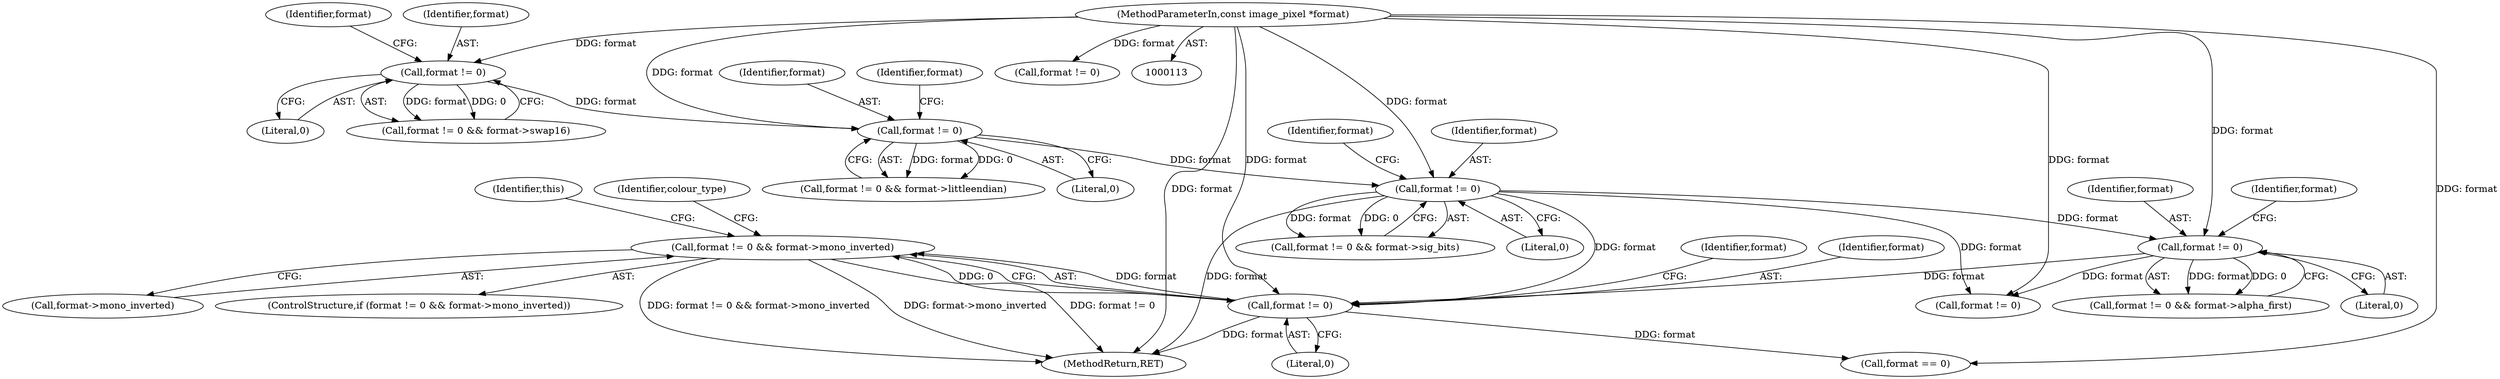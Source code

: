 digraph "0_Android_9d4853418ab2f754c2b63e091c29c5529b8b86ca_51@pointer" {
"1000379" [label="(Call,format != 0 && format->mono_inverted)"];
"1000380" [label="(Call,format != 0)"];
"1000283" [label="(Call,format != 0)"];
"1000165" [label="(Call,format != 0)"];
"1000155" [label="(Call,format != 0)"];
"1000145" [label="(Call,format != 0)"];
"1000120" [label="(MethodParameterIn,const image_pixel *format)"];
"1000384" [label="(Identifier,format)"];
"1000381" [label="(Identifier,format)"];
"1000157" [label="(Literal,0)"];
"1000154" [label="(Call,format != 0 && format->littleendian)"];
"1000344" [label="(Call,format != 0)"];
"1000283" [label="(Call,format != 0)"];
"1000282" [label="(Call,format != 0 && format->alpha_first)"];
"1000156" [label="(Identifier,format)"];
"1000412" [label="(Call,format == 0)"];
"1000155" [label="(Call,format != 0)"];
"1000284" [label="(Identifier,format)"];
"1000164" [label="(Call,format != 0 && format->sig_bits)"];
"1000147" [label="(Literal,0)"];
"1000169" [label="(Identifier,format)"];
"1000383" [label="(Call,format->mono_inverted)"];
"1000406" [label="(Identifier,colour_type)"];
"1000165" [label="(Call,format != 0)"];
"1000382" [label="(Literal,0)"];
"1000378" [label="(ControlStructure,if (format != 0 && format->mono_inverted))"];
"1000287" [label="(Identifier,format)"];
"1000145" [label="(Call,format != 0)"];
"1000149" [label="(Identifier,format)"];
"1000542" [label="(MethodReturn,RET)"];
"1000120" [label="(MethodParameterIn,const image_pixel *format)"];
"1000167" [label="(Literal,0)"];
"1000285" [label="(Literal,0)"];
"1000146" [label="(Identifier,format)"];
"1000388" [label="(Identifier,this)"];
"1000380" [label="(Call,format != 0)"];
"1000166" [label="(Identifier,format)"];
"1000159" [label="(Identifier,format)"];
"1000434" [label="(Call,format != 0)"];
"1000379" [label="(Call,format != 0 && format->mono_inverted)"];
"1000144" [label="(Call,format != 0 && format->swap16)"];
"1000379" -> "1000378"  [label="AST: "];
"1000379" -> "1000380"  [label="CFG: "];
"1000379" -> "1000383"  [label="CFG: "];
"1000380" -> "1000379"  [label="AST: "];
"1000383" -> "1000379"  [label="AST: "];
"1000388" -> "1000379"  [label="CFG: "];
"1000406" -> "1000379"  [label="CFG: "];
"1000379" -> "1000542"  [label="DDG: format->mono_inverted"];
"1000379" -> "1000542"  [label="DDG: format != 0"];
"1000379" -> "1000542"  [label="DDG: format != 0 && format->mono_inverted"];
"1000380" -> "1000379"  [label="DDG: format"];
"1000380" -> "1000379"  [label="DDG: 0"];
"1000380" -> "1000382"  [label="CFG: "];
"1000381" -> "1000380"  [label="AST: "];
"1000382" -> "1000380"  [label="AST: "];
"1000384" -> "1000380"  [label="CFG: "];
"1000380" -> "1000542"  [label="DDG: format"];
"1000283" -> "1000380"  [label="DDG: format"];
"1000165" -> "1000380"  [label="DDG: format"];
"1000120" -> "1000380"  [label="DDG: format"];
"1000380" -> "1000412"  [label="DDG: format"];
"1000283" -> "1000282"  [label="AST: "];
"1000283" -> "1000285"  [label="CFG: "];
"1000284" -> "1000283"  [label="AST: "];
"1000285" -> "1000283"  [label="AST: "];
"1000287" -> "1000283"  [label="CFG: "];
"1000282" -> "1000283"  [label="CFG: "];
"1000283" -> "1000282"  [label="DDG: format"];
"1000283" -> "1000282"  [label="DDG: 0"];
"1000165" -> "1000283"  [label="DDG: format"];
"1000120" -> "1000283"  [label="DDG: format"];
"1000283" -> "1000344"  [label="DDG: format"];
"1000165" -> "1000164"  [label="AST: "];
"1000165" -> "1000167"  [label="CFG: "];
"1000166" -> "1000165"  [label="AST: "];
"1000167" -> "1000165"  [label="AST: "];
"1000169" -> "1000165"  [label="CFG: "];
"1000164" -> "1000165"  [label="CFG: "];
"1000165" -> "1000542"  [label="DDG: format"];
"1000165" -> "1000164"  [label="DDG: format"];
"1000165" -> "1000164"  [label="DDG: 0"];
"1000155" -> "1000165"  [label="DDG: format"];
"1000120" -> "1000165"  [label="DDG: format"];
"1000165" -> "1000344"  [label="DDG: format"];
"1000155" -> "1000154"  [label="AST: "];
"1000155" -> "1000157"  [label="CFG: "];
"1000156" -> "1000155"  [label="AST: "];
"1000157" -> "1000155"  [label="AST: "];
"1000159" -> "1000155"  [label="CFG: "];
"1000154" -> "1000155"  [label="CFG: "];
"1000155" -> "1000154"  [label="DDG: format"];
"1000155" -> "1000154"  [label="DDG: 0"];
"1000145" -> "1000155"  [label="DDG: format"];
"1000120" -> "1000155"  [label="DDG: format"];
"1000145" -> "1000144"  [label="AST: "];
"1000145" -> "1000147"  [label="CFG: "];
"1000146" -> "1000145"  [label="AST: "];
"1000147" -> "1000145"  [label="AST: "];
"1000149" -> "1000145"  [label="CFG: "];
"1000144" -> "1000145"  [label="CFG: "];
"1000145" -> "1000144"  [label="DDG: format"];
"1000145" -> "1000144"  [label="DDG: 0"];
"1000120" -> "1000145"  [label="DDG: format"];
"1000120" -> "1000113"  [label="AST: "];
"1000120" -> "1000542"  [label="DDG: format"];
"1000120" -> "1000344"  [label="DDG: format"];
"1000120" -> "1000412"  [label="DDG: format"];
"1000120" -> "1000434"  [label="DDG: format"];
}
